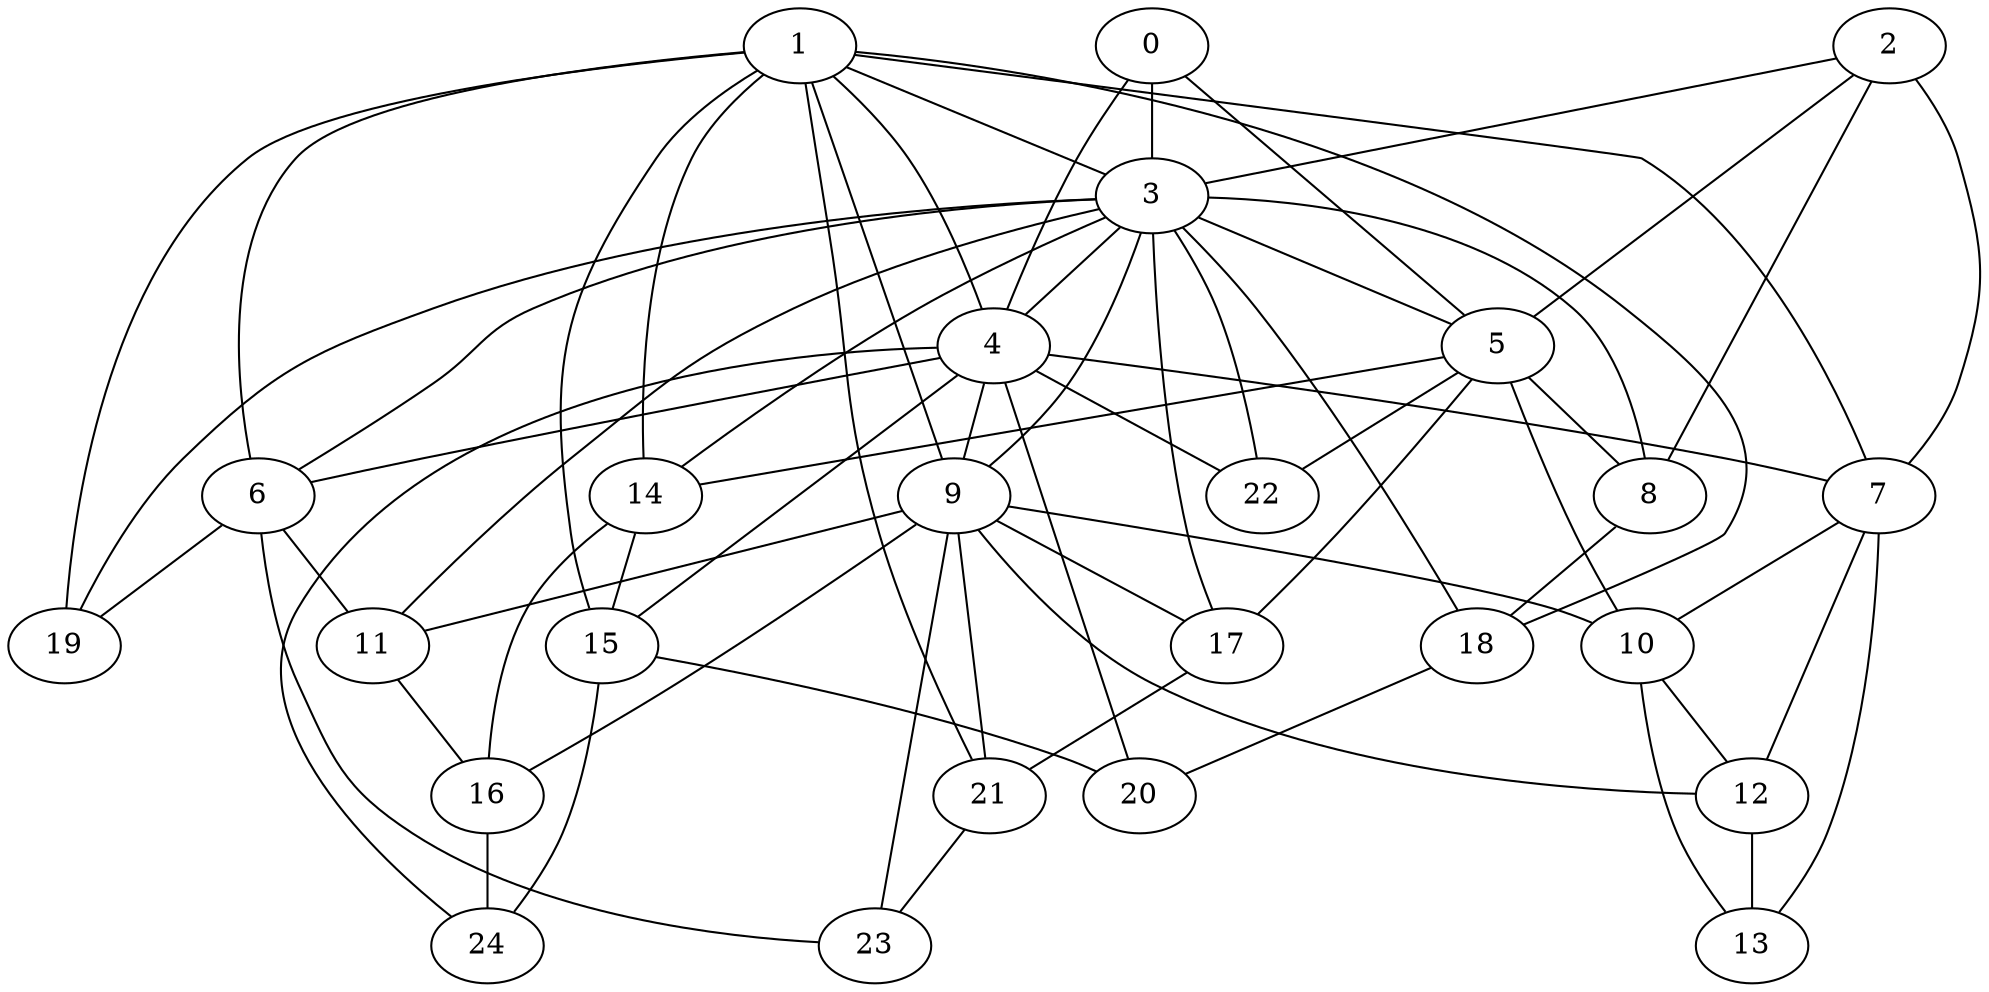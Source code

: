 strict graph "barabasi_albert_graph(25,3)" {
0;
1;
2;
3;
4;
5;
6;
7;
8;
9;
10;
11;
12;
13;
14;
15;
16;
17;
18;
19;
20;
21;
22;
23;
24;
0 -- 3  [is_available=True, prob="1.0"];
0 -- 4  [is_available=True, prob="0.111962918336"];
0 -- 5  [is_available=True, prob="0.11059993052"];
1 -- 3  [is_available=True, prob="1.0"];
1 -- 4  [is_available=True, prob="1.0"];
1 -- 6  [is_available=True, prob="0.583014786441"];
1 -- 7  [is_available=True, prob="0.464379022926"];
1 -- 9  [is_available=True, prob="0.424424392128"];
1 -- 14  [is_available=True, prob="0.576706478945"];
1 -- 15  [is_available=True, prob="0.366144443497"];
1 -- 18  [is_available=True, prob="0.862425095333"];
1 -- 19  [is_available=True, prob="1.0"];
1 -- 21  [is_available=True, prob="0.921593864364"];
2 -- 8  [is_available=True, prob="1.0"];
2 -- 3  [is_available=True, prob="1.0"];
2 -- 5  [is_available=True, prob="0.498645747201"];
2 -- 7  [is_available=True, prob="1.0"];
3 -- 4  [is_available=True, prob="0.414774086285"];
3 -- 5  [is_available=True, prob="0.0571155993493"];
3 -- 6  [is_available=True, prob="0.318369167562"];
3 -- 8  [is_available=True, prob="1.0"];
3 -- 9  [is_available=True, prob="1.0"];
3 -- 11  [is_available=True, prob="1.0"];
3 -- 14  [is_available=True, prob="0.473292277632"];
3 -- 17  [is_available=True, prob="0.166139648914"];
3 -- 18  [is_available=True, prob="0.732393175941"];
3 -- 19  [is_available=True, prob="0.0336703764418"];
3 -- 22  [is_available=True, prob="0.184560146345"];
4 -- 6  [is_available=True, prob="0.620525693351"];
4 -- 7  [is_available=True, prob="0.677437011609"];
4 -- 9  [is_available=True, prob="0.136428812541"];
4 -- 15  [is_available=True, prob="0.146848702507"];
4 -- 20  [is_available=True, prob="1.0"];
4 -- 22  [is_available=True, prob="0.764592919707"];
4 -- 24  [is_available=True, prob="0.839443260816"];
5 -- 8  [is_available=True, prob="0.222200616908"];
5 -- 10  [is_available=True, prob="0.895633269999"];
5 -- 14  [is_available=True, prob="0.938756596448"];
5 -- 17  [is_available=True, prob="1.0"];
5 -- 22  [is_available=True, prob="0.369356856339"];
6 -- 11  [is_available=True, prob="1.0"];
6 -- 19  [is_available=True, prob="0.47100719629"];
6 -- 23  [is_available=True, prob="0.300447892367"];
7 -- 10  [is_available=True, prob="0.678314836235"];
7 -- 12  [is_available=True, prob="1.0"];
7 -- 13  [is_available=True, prob="0.605757373453"];
8 -- 18  [is_available=True, prob="0.400965063496"];
9 -- 10  [is_available=True, prob="0.760481091345"];
9 -- 11  [is_available=True, prob="0.850192682527"];
9 -- 12  [is_available=True, prob="1.0"];
9 -- 16  [is_available=True, prob="0.597722379661"];
9 -- 17  [is_available=True, prob="0.795838598826"];
9 -- 21  [is_available=True, prob="0.264401672513"];
9 -- 23  [is_available=True, prob="0.425343016236"];
10 -- 13  [is_available=True, prob="0.548094647153"];
10 -- 12  [is_available=True, prob="0.200056485372"];
11 -- 16  [is_available=True, prob="0.662713353262"];
12 -- 13  [is_available=True, prob="0.91318049588"];
14 -- 16  [is_available=True, prob="0.834801807542"];
14 -- 15  [is_available=True, prob="1.0"];
15 -- 24  [is_available=True, prob="0.156217969818"];
15 -- 20  [is_available=True, prob="0.64027342881"];
16 -- 24  [is_available=True, prob="0.814616635773"];
17 -- 21  [is_available=True, prob="1.0"];
18 -- 20  [is_available=True, prob="1.0"];
21 -- 23  [is_available=True, prob="0.663779818782"];
}
